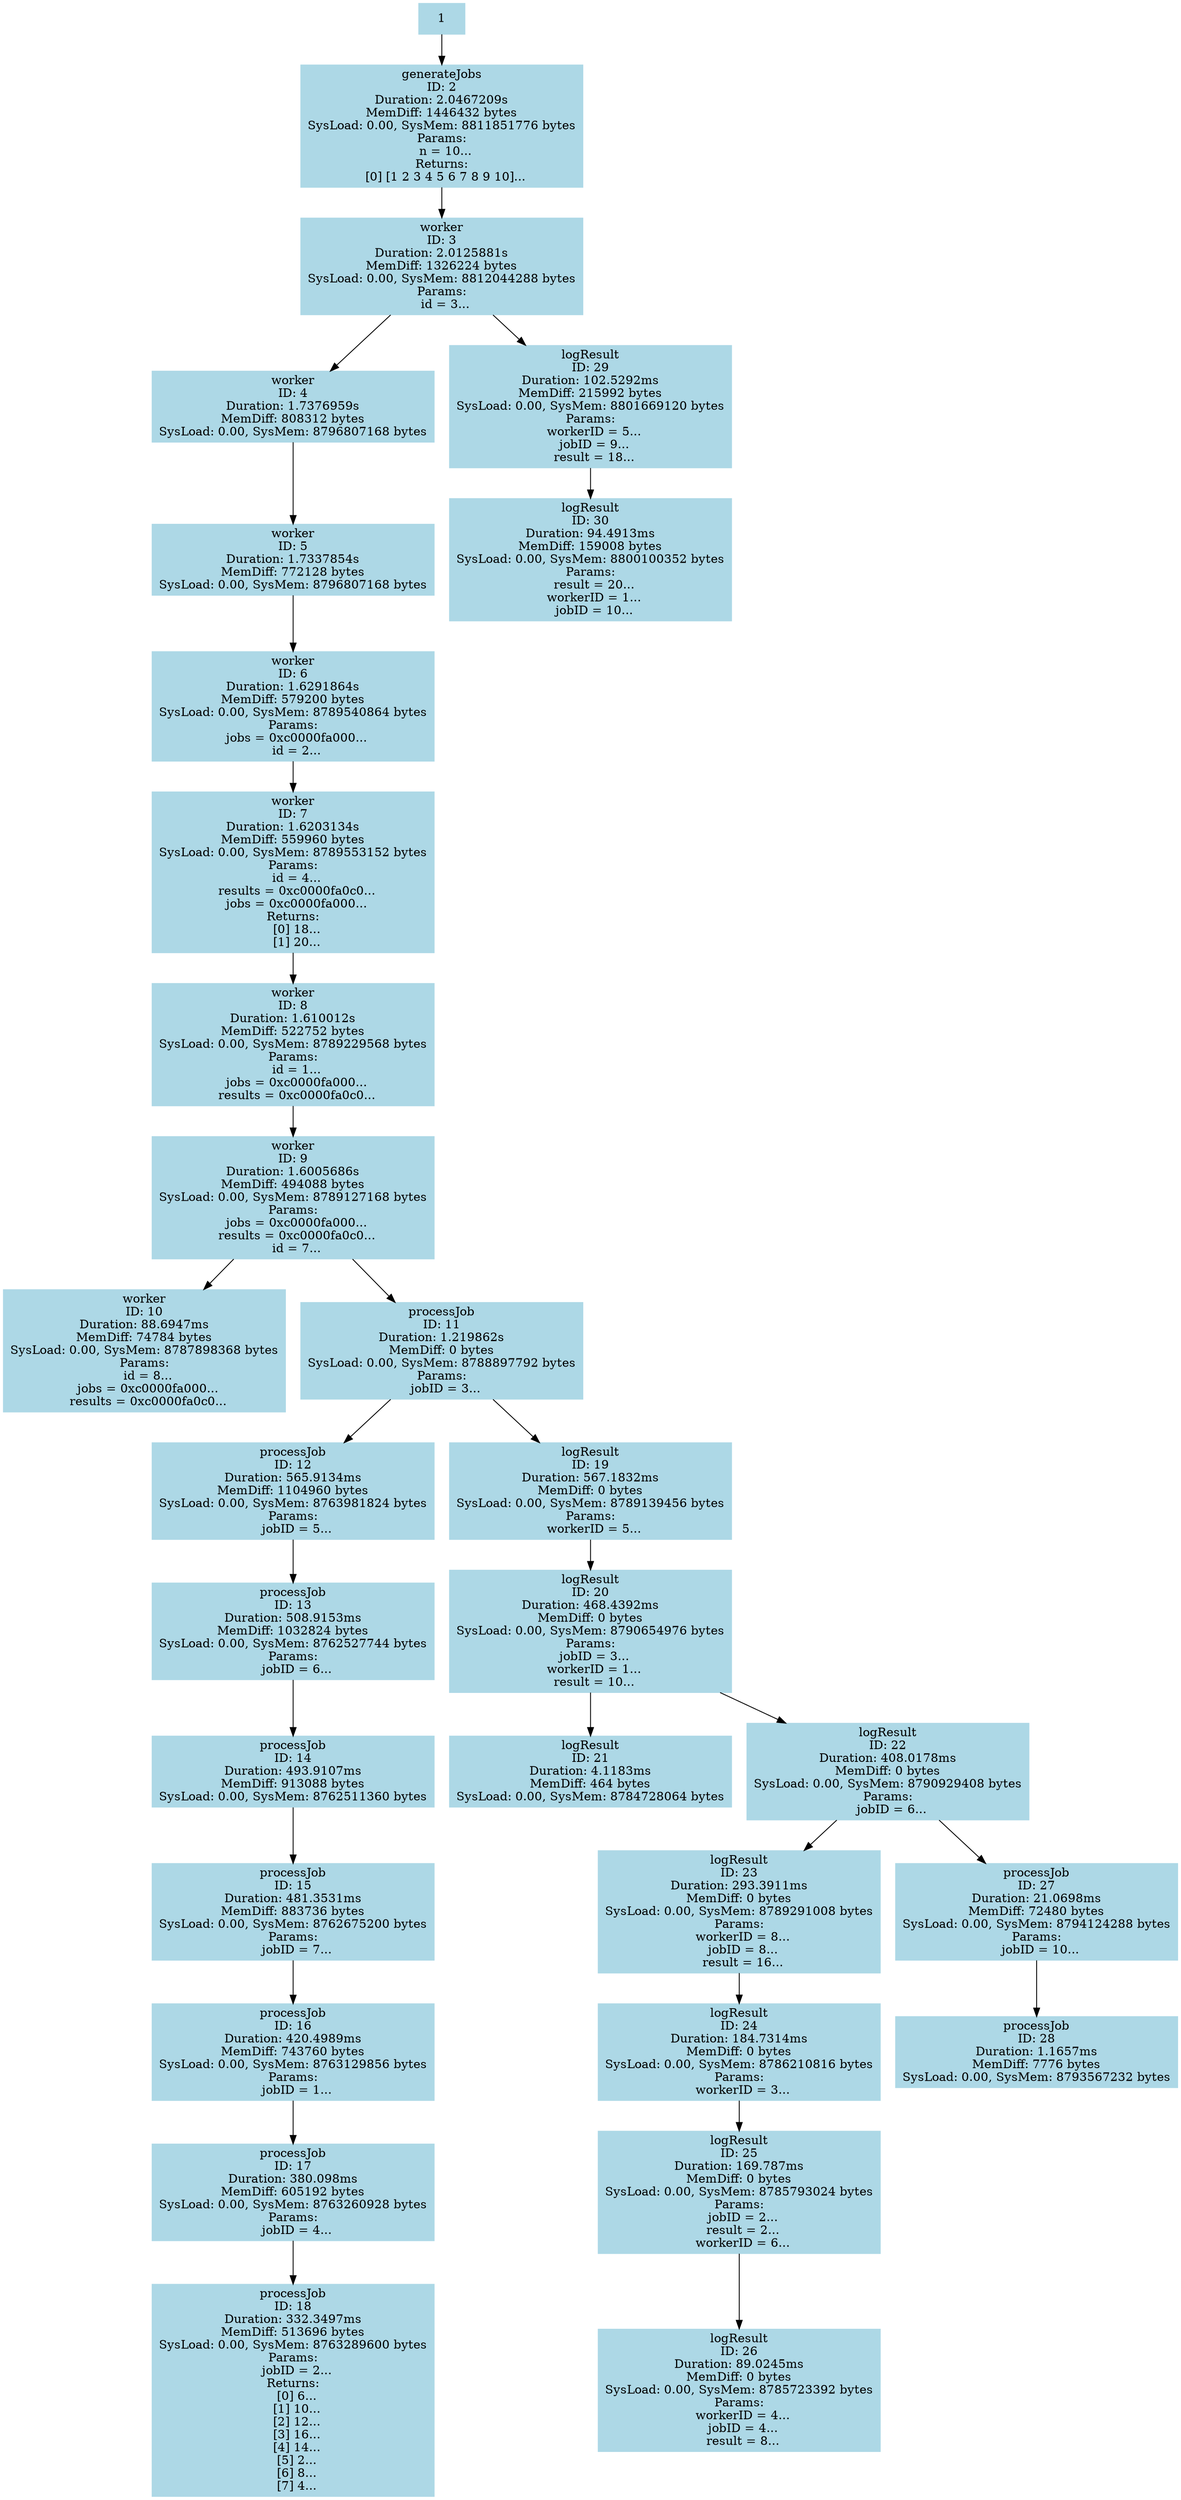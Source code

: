 digraph CallGraph {
  node [shape=box, style=filled, color="lightblue"];
  10 [label="worker\nID: 10\nDuration: 88.6947ms\nMemDiff: 74784 bytes\nSysLoad: 0.00, SysMem: 8787898368 bytes\nParams:\n  id = 8...\n  jobs = 0xc0000fa000...\n  results = 0xc0000fa0c0..."];
  18 [label="processJob\nID: 18\nDuration: 332.3497ms\nMemDiff: 513696 bytes\nSysLoad: 0.00, SysMem: 8763289600 bytes\nParams:\n  jobID = 2...\nReturns:\n  [0] 6...\n  [1] 10...\n  [2] 12...\n  [3] 16...\n  [4] 14...\n  [5] 2...\n  [6] 8...\n  [7] 4..."];
  17 [label="processJob\nID: 17\nDuration: 380.098ms\nMemDiff: 605192 bytes\nSysLoad: 0.00, SysMem: 8763260928 bytes\nParams:\n  jobID = 4..."];
  16 [label="processJob\nID: 16\nDuration: 420.4989ms\nMemDiff: 743760 bytes\nSysLoad: 0.00, SysMem: 8763129856 bytes\nParams:\n  jobID = 1..."];
  15 [label="processJob\nID: 15\nDuration: 481.3531ms\nMemDiff: 883736 bytes\nSysLoad: 0.00, SysMem: 8762675200 bytes\nParams:\n  jobID = 7..."];
  14 [label="processJob\nID: 14\nDuration: 493.9107ms\nMemDiff: 913088 bytes\nSysLoad: 0.00, SysMem: 8762511360 bytes"];
  13 [label="processJob\nID: 13\nDuration: 508.9153ms\nMemDiff: 1032824 bytes\nSysLoad: 0.00, SysMem: 8762527744 bytes\nParams:\n  jobID = 6..."];
  12 [label="processJob\nID: 12\nDuration: 565.9134ms\nMemDiff: 1104960 bytes\nSysLoad: 0.00, SysMem: 8763981824 bytes\nParams:\n  jobID = 5..."];
  21 [label="logResult\nID: 21\nDuration: 4.1183ms\nMemDiff: 464 bytes\nSysLoad: 0.00, SysMem: 8784728064 bytes"];
  26 [label="logResult\nID: 26\nDuration: 89.0245ms\nMemDiff: 0 bytes\nSysLoad: 0.00, SysMem: 8785723392 bytes\nParams:\n  workerID = 4...\n  jobID = 4...\n  result = 8..."];
  25 [label="logResult\nID: 25\nDuration: 169.787ms\nMemDiff: 0 bytes\nSysLoad: 0.00, SysMem: 8785793024 bytes\nParams:\n  jobID = 2...\n  result = 2...\n  workerID = 6..."];
  24 [label="logResult\nID: 24\nDuration: 184.7314ms\nMemDiff: 0 bytes\nSysLoad: 0.00, SysMem: 8786210816 bytes\nParams:\n  workerID = 3..."];
  23 [label="logResult\nID: 23\nDuration: 293.3911ms\nMemDiff: 0 bytes\nSysLoad: 0.00, SysMem: 8789291008 bytes\nParams:\n  workerID = 8...\n  jobID = 8...\n  result = 16..."];
  28 [label="processJob\nID: 28\nDuration: 1.1657ms\nMemDiff: 7776 bytes\nSysLoad: 0.00, SysMem: 8793567232 bytes"];
  27 [label="processJob\nID: 27\nDuration: 21.0698ms\nMemDiff: 72480 bytes\nSysLoad: 0.00, SysMem: 8794124288 bytes\nParams:\n  jobID = 10..."];
  22 [label="logResult\nID: 22\nDuration: 408.0178ms\nMemDiff: 0 bytes\nSysLoad: 0.00, SysMem: 8790929408 bytes\nParams:\n  jobID = 6..."];
  20 [label="logResult\nID: 20\nDuration: 468.4392ms\nMemDiff: 0 bytes\nSysLoad: 0.00, SysMem: 8790654976 bytes\nParams:\n  jobID = 3...\n  workerID = 1...\n  result = 10..."];
  19 [label="logResult\nID: 19\nDuration: 567.1832ms\nMemDiff: 0 bytes\nSysLoad: 0.00, SysMem: 8789139456 bytes\nParams:\n  workerID = 5..."];
  11 [label="processJob\nID: 11\nDuration: 1.219862s\nMemDiff: 0 bytes\nSysLoad: 0.00, SysMem: 8788897792 bytes\nParams:\n  jobID = 3..."];
  9 [label="worker\nID: 9\nDuration: 1.6005686s\nMemDiff: 494088 bytes\nSysLoad: 0.00, SysMem: 8789127168 bytes\nParams:\n  jobs = 0xc0000fa000...\n  results = 0xc0000fa0c0...\n  id = 7..."];
  8 [label="worker\nID: 8\nDuration: 1.610012s\nMemDiff: 522752 bytes\nSysLoad: 0.00, SysMem: 8789229568 bytes\nParams:\n  id = 1...\n  jobs = 0xc0000fa000...\n  results = 0xc0000fa0c0..."];
  7 [label="worker\nID: 7\nDuration: 1.6203134s\nMemDiff: 559960 bytes\nSysLoad: 0.00, SysMem: 8789553152 bytes\nParams:\n  id = 4...\n  results = 0xc0000fa0c0...\n  jobs = 0xc0000fa000...\nReturns:\n  [0] 18...\n  [1] 20..."];
  6 [label="worker\nID: 6\nDuration: 1.6291864s\nMemDiff: 579200 bytes\nSysLoad: 0.00, SysMem: 8789540864 bytes\nParams:\n  jobs = 0xc0000fa000...\n  id = 2..."];
  5 [label="worker\nID: 5\nDuration: 1.7337854s\nMemDiff: 772128 bytes\nSysLoad: 0.00, SysMem: 8796807168 bytes"];
  4 [label="worker\nID: 4\nDuration: 1.7376959s\nMemDiff: 808312 bytes\nSysLoad: 0.00, SysMem: 8796807168 bytes"];
  30 [label="logResult\nID: 30\nDuration: 94.4913ms\nMemDiff: 159008 bytes\nSysLoad: 0.00, SysMem: 8800100352 bytes\nParams:\n  result = 20...\n  workerID = 1...\n  jobID = 10..."];
  29 [label="logResult\nID: 29\nDuration: 102.5292ms\nMemDiff: 215992 bytes\nSysLoad: 0.00, SysMem: 8801669120 bytes\nParams:\n  workerID = 5...\n  jobID = 9...\n  result = 18..."];
  3 [label="worker\nID: 3\nDuration: 2.0125881s\nMemDiff: 1326224 bytes\nSysLoad: 0.00, SysMem: 8812044288 bytes\nParams:\n  id = 3..."];
  2 [label="generateJobs\nID: 2\nDuration: 2.0467209s\nMemDiff: 1446432 bytes\nSysLoad: 0.00, SysMem: 8811851776 bytes\nParams:\n  n = 10...\nReturns:\n  [0] [1 2 3 4 5 6 7 8 9 10]..."];
  9 -> 10;
  17 -> 18;
  16 -> 17;
  15 -> 16;
  14 -> 15;
  13 -> 14;
  12 -> 13;
  11 -> 12;
  20 -> 21;
  25 -> 26;
  24 -> 25;
  23 -> 24;
  22 -> 23;
  27 -> 28;
  22 -> 27;
  20 -> 22;
  19 -> 20;
  11 -> 19;
  9 -> 11;
  8 -> 9;
  7 -> 8;
  6 -> 7;
  5 -> 6;
  4 -> 5;
  3 -> 4;
  29 -> 30;
  3 -> 29;
  2 -> 3;
  1 -> 2;
}
